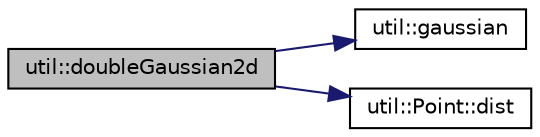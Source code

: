 digraph "util::doubleGaussian2d"
{
  edge [fontname="Helvetica",fontsize="10",labelfontname="Helvetica",labelfontsize="10"];
  node [fontname="Helvetica",fontsize="10",shape=record];
  rankdir="LR";
  Node210 [label="util::doubleGaussian2d",height=0.2,width=0.4,color="black", fillcolor="grey75", style="filled", fontcolor="black"];
  Node210 -> Node211 [color="midnightblue",fontsize="10",style="solid",fontname="Helvetica"];
  Node211 [label="util::gaussian",height=0.2,width=0.4,color="black", fillcolor="white", style="filled",URL="$namespaceutil.html#a7d9f908b6b6183c833c54a85578d54a9",tooltip="Compute gaussian function in 1-d. "];
  Node210 -> Node212 [color="midnightblue",fontsize="10",style="solid",fontname="Helvetica"];
  Node212 [label="util::Point::dist",height=0.2,width=0.4,color="black", fillcolor="white", style="filled",URL="$structutil_1_1Point.html#a131469f79fbf47c5c0e8ef0e3701f036",tooltip="Computes the distance between a given point from this point. "];
}
